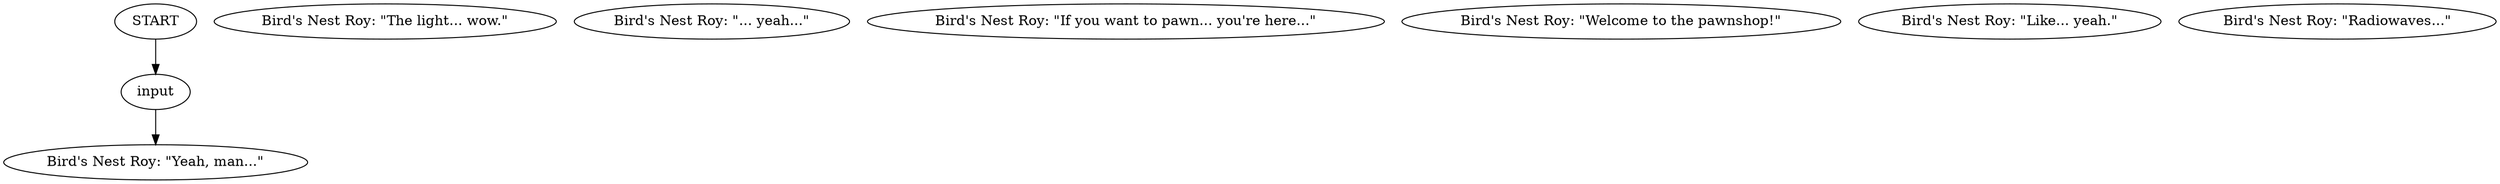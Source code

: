 # PAWNSHOP / ROY barks
# Roy greets you.
# ==================================================
digraph G {
	  0 [label="START"];
	  1 [label="input"];
	  2 [label="Bird's Nest Roy: \"The light... wow.\""];
	  3 [label="Bird's Nest Roy: \"... yeah...\""];
	  4 [label="Bird's Nest Roy: \"If you want to pawn... you're here...\""];
	  5 [label="Bird's Nest Roy: \"Welcome to the pawnshop!\""];
	  6 [label="Bird's Nest Roy: \"Yeah, man...\""];
	  7 [label="Bird's Nest Roy: \"Like... yeah.\""];
	  8 [label="Bird's Nest Roy: \"Radiowaves...\""];
	  0 -> 1
	  1 -> 6
}

